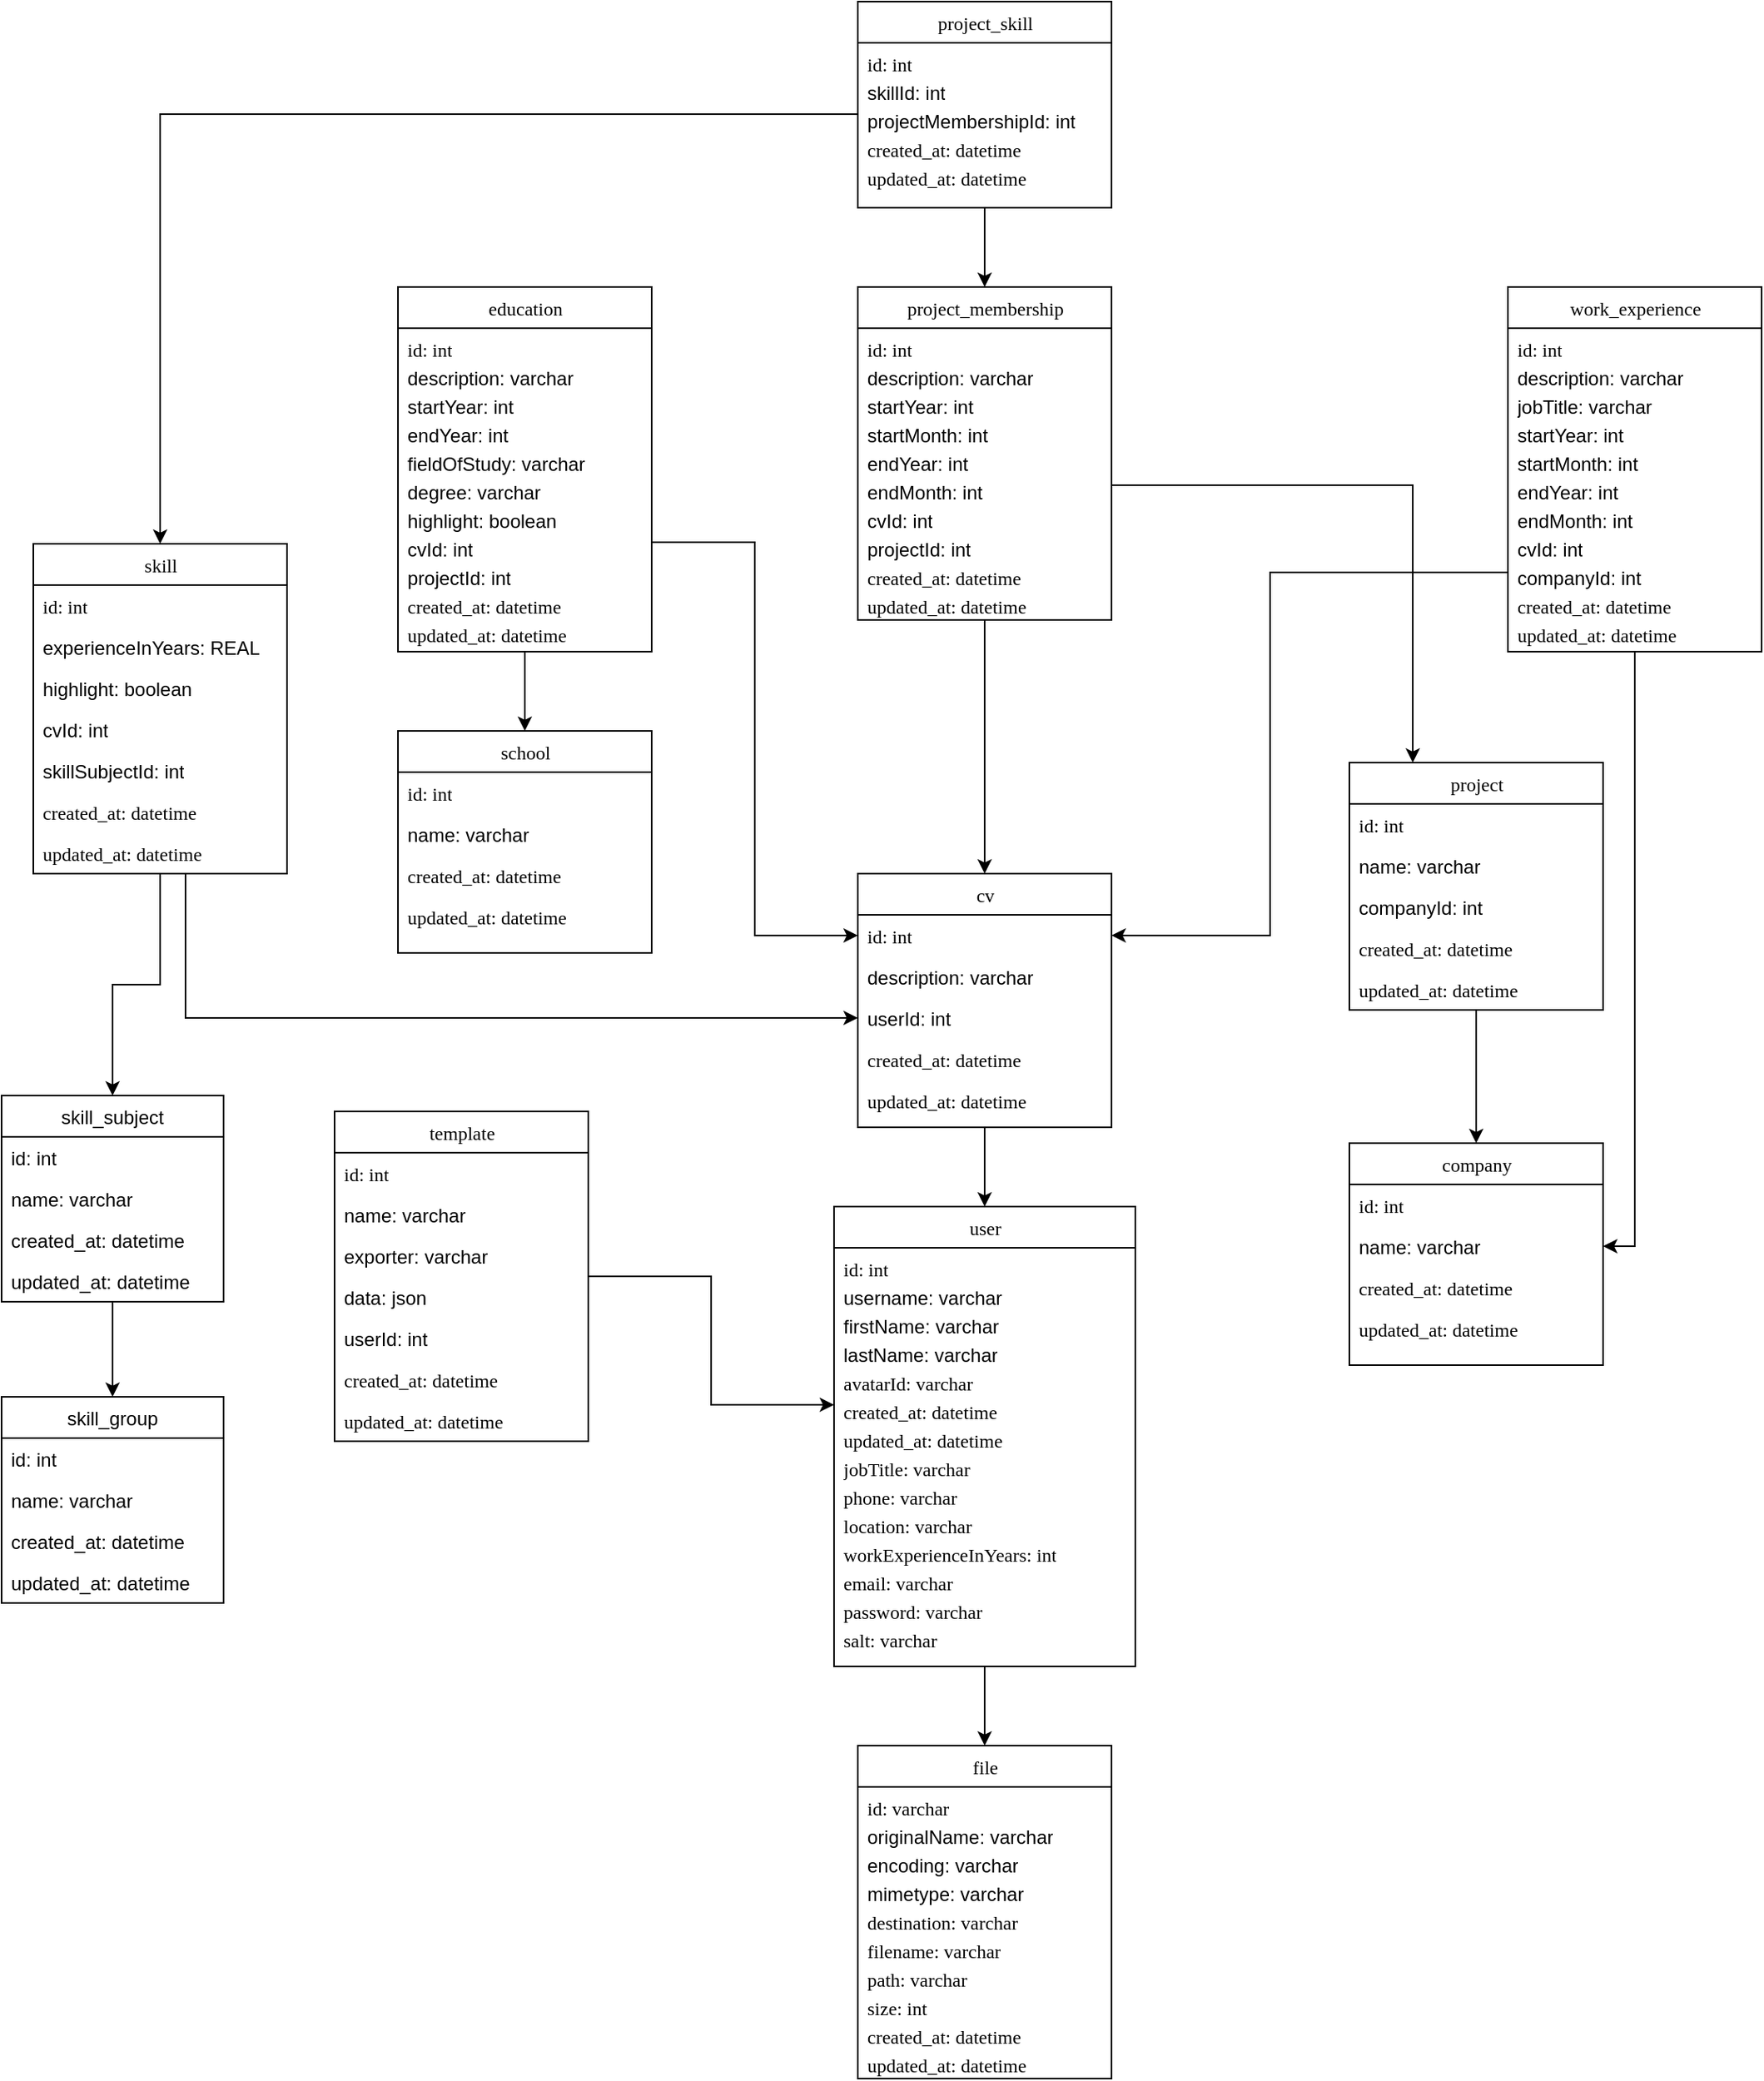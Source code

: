 <mxfile version="13.6.10" type="device"><diagram name="Page-1" id="9f46799a-70d6-7492-0946-bef42562c5a5"><mxGraphModel dx="1422" dy="3277" grid="1" gridSize="10" guides="1" tooltips="1" connect="1" arrows="1" fold="1" page="1" pageScale="1" pageWidth="1100" pageHeight="850" background="#ffffff" math="0" shadow="0"><root><mxCell id="0"/><mxCell id="1" parent="0"/><mxCell id="Butv-kLtd68sGhqbKFDn-67" style="edgeStyle=orthogonalEdgeStyle;rounded=0;orthogonalLoop=1;jettySize=auto;html=1;exitX=1;exitY=0.5;exitDx=0;exitDy=0;startArrow=none;startFill=0;" parent="1" target="Butv-kLtd68sGhqbKFDn-3" edge="1"><mxGeometry relative="1" as="geometry"><mxPoint x="450" y="-19" as="sourcePoint"/></mxGeometry></mxCell><mxCell id="Butv-kLtd68sGhqbKFDn-66" style="edgeStyle=orthogonalEdgeStyle;rounded=0;orthogonalLoop=1;jettySize=auto;html=1;exitX=0.5;exitY=0;exitDx=0;exitDy=0;entryX=0.5;entryY=1.038;entryDx=0;entryDy=0;entryPerimeter=0;startArrow=none;startFill=0;" parent="1" source="Butv-kLtd68sGhqbKFDn-47" edge="1"><mxGeometry relative="1" as="geometry"><mxPoint x="370" y="72.988" as="targetPoint"/></mxGeometry></mxCell><mxCell id="Butv-kLtd68sGhqbKFDn-65" style="edgeStyle=orthogonalEdgeStyle;rounded=0;orthogonalLoop=1;jettySize=auto;html=1;exitX=1;exitY=0.5;exitDx=0;exitDy=0;entryX=0;entryY=0.5;entryDx=0;entryDy=0;startArrow=none;startFill=0;" parent="1" source="Butv-kLtd68sGhqbKFDn-50" edge="1"><mxGeometry relative="1" as="geometry"><mxPoint x="520" y="231" as="targetPoint"/></mxGeometry></mxCell><mxCell id="Butv-kLtd68sGhqbKFDn-75" style="edgeStyle=orthogonalEdgeStyle;rounded=0;orthogonalLoop=1;jettySize=auto;html=1;exitX=0.5;exitY=0;exitDx=0;exitDy=0;entryX=1;entryY=0.5;entryDx=0;entryDy=0;startArrow=none;startFill=0;" parent="1" source="Butv-kLtd68sGhqbKFDn-68" edge="1"><mxGeometry relative="1" as="geometry"><mxPoint x="680" y="231" as="targetPoint"/></mxGeometry></mxCell><mxCell id="Butv-kLtd68sGhqbKFDn-83" style="edgeStyle=orthogonalEdgeStyle;rounded=0;orthogonalLoop=1;jettySize=auto;html=1;exitX=0.5;exitY=0;exitDx=0;exitDy=0;entryX=0.5;entryY=1;entryDx=0;entryDy=0;startArrow=none;startFill=0;" parent="1" source="Butv-kLtd68sGhqbKFDn-77" edge="1"><mxGeometry relative="1" as="geometry"><mxPoint x="370" y="322" as="targetPoint"/></mxGeometry></mxCell><mxCell id="Butv-kLtd68sGhqbKFDn-86" style="edgeStyle=orthogonalEdgeStyle;rounded=0;orthogonalLoop=1;jettySize=auto;html=1;exitX=1;exitY=0.5;exitDx=0;exitDy=0;entryX=0;entryY=0.5;entryDx=0;entryDy=0;startArrow=none;startFill=0;" parent="1" source="Butv-kLtd68sGhqbKFDn-48" edge="1"><mxGeometry relative="1" as="geometry"><mxPoint x="520" y="47" as="targetPoint"/></mxGeometry></mxCell><mxCell id="Qig_urfrdtDm5-dX-V2f-84" style="edgeStyle=orthogonalEdgeStyle;rounded=0;orthogonalLoop=1;jettySize=auto;html=1;exitX=0.6;exitY=1;exitDx=0;exitDy=0;exitPerimeter=0;" edge="1" parent="1" source="Butv-kLtd68sGhqbKFDn-61" target="Qig_urfrdtDm5-dX-V2f-26"><mxGeometry relative="1" as="geometry"><mxPoint x="400" y="-1447" as="sourcePoint"/></mxGeometry></mxCell><mxCell id="Qig_urfrdtDm5-dX-V2f-85" style="edgeStyle=orthogonalEdgeStyle;rounded=0;orthogonalLoop=1;jettySize=auto;html=1;" edge="1" parent="1" source="Butv-kLtd68sGhqbKFDn-56" target="Qig_urfrdtDm5-dX-V2f-2"><mxGeometry relative="1" as="geometry"/></mxCell><mxCell id="Qig_urfrdtDm5-dX-V2f-86" style="edgeStyle=orthogonalEdgeStyle;rounded=0;orthogonalLoop=1;jettySize=auto;html=1;" edge="1" parent="1" source="Qig_urfrdtDm5-dX-V2f-2" target="Qig_urfrdtDm5-dX-V2f-17"><mxGeometry relative="1" as="geometry"/></mxCell><mxCell id="Qig_urfrdtDm5-dX-V2f-2" value="skill_subject" style="swimlane;fontStyle=0;childLayout=stackLayout;horizontal=1;startSize=26;fillColor=none;horizontalStack=0;resizeParent=1;resizeParentMax=0;resizeLast=0;collapsible=1;marginBottom=0;" vertex="1" parent="1"><mxGeometry x="260" y="-1310" width="140" height="130" as="geometry"/></mxCell><mxCell id="Qig_urfrdtDm5-dX-V2f-3" value="id: int" style="text;strokeColor=none;fillColor=none;align=left;verticalAlign=top;spacingLeft=4;spacingRight=4;overflow=hidden;rotatable=0;points=[[0,0.5],[1,0.5]];portConstraint=eastwest;" vertex="1" parent="Qig_urfrdtDm5-dX-V2f-2"><mxGeometry y="26" width="140" height="26" as="geometry"/></mxCell><mxCell id="Qig_urfrdtDm5-dX-V2f-4" value="name: varchar" style="text;strokeColor=none;fillColor=none;align=left;verticalAlign=top;spacingLeft=4;spacingRight=4;overflow=hidden;rotatable=0;points=[[0,0.5],[1,0.5]];portConstraint=eastwest;" vertex="1" parent="Qig_urfrdtDm5-dX-V2f-2"><mxGeometry y="52" width="140" height="26" as="geometry"/></mxCell><mxCell id="Qig_urfrdtDm5-dX-V2f-5" value="created_at: datetime" style="text;strokeColor=none;fillColor=none;align=left;verticalAlign=top;spacingLeft=4;spacingRight=4;overflow=hidden;rotatable=0;points=[[0,0.5],[1,0.5]];portConstraint=eastwest;" vertex="1" parent="Qig_urfrdtDm5-dX-V2f-2"><mxGeometry y="78" width="140" height="26" as="geometry"/></mxCell><mxCell id="Qig_urfrdtDm5-dX-V2f-8" value="updated_at: datetime" style="text;strokeColor=none;fillColor=none;align=left;verticalAlign=top;spacingLeft=4;spacingRight=4;overflow=hidden;rotatable=0;points=[[0,0.5],[1,0.5]];portConstraint=eastwest;" vertex="1" parent="Qig_urfrdtDm5-dX-V2f-2"><mxGeometry y="104" width="140" height="26" as="geometry"/></mxCell><mxCell id="Qig_urfrdtDm5-dX-V2f-17" value="skill_group" style="swimlane;fontStyle=0;childLayout=stackLayout;horizontal=1;startSize=26;fillColor=none;horizontalStack=0;resizeParent=1;resizeParentMax=0;resizeLast=0;collapsible=1;marginBottom=0;" vertex="1" parent="1"><mxGeometry x="260" y="-1120" width="140" height="130" as="geometry"/></mxCell><mxCell id="Qig_urfrdtDm5-dX-V2f-18" value="id: int" style="text;strokeColor=none;fillColor=none;align=left;verticalAlign=top;spacingLeft=4;spacingRight=4;overflow=hidden;rotatable=0;points=[[0,0.5],[1,0.5]];portConstraint=eastwest;" vertex="1" parent="Qig_urfrdtDm5-dX-V2f-17"><mxGeometry y="26" width="140" height="26" as="geometry"/></mxCell><mxCell id="Qig_urfrdtDm5-dX-V2f-19" value="name: varchar" style="text;strokeColor=none;fillColor=none;align=left;verticalAlign=top;spacingLeft=4;spacingRight=4;overflow=hidden;rotatable=0;points=[[0,0.5],[1,0.5]];portConstraint=eastwest;" vertex="1" parent="Qig_urfrdtDm5-dX-V2f-17"><mxGeometry y="52" width="140" height="26" as="geometry"/></mxCell><mxCell id="Qig_urfrdtDm5-dX-V2f-20" value="created_at: datetime" style="text;strokeColor=none;fillColor=none;align=left;verticalAlign=top;spacingLeft=4;spacingRight=4;overflow=hidden;rotatable=0;points=[[0,0.5],[1,0.5]];portConstraint=eastwest;" vertex="1" parent="Qig_urfrdtDm5-dX-V2f-17"><mxGeometry y="78" width="140" height="26" as="geometry"/></mxCell><mxCell id="Qig_urfrdtDm5-dX-V2f-21" value="updated_at: datetime" style="text;strokeColor=none;fillColor=none;align=left;verticalAlign=top;spacingLeft=4;spacingRight=4;overflow=hidden;rotatable=0;points=[[0,0.5],[1,0.5]];portConstraint=eastwest;" vertex="1" parent="Qig_urfrdtDm5-dX-V2f-17"><mxGeometry y="104" width="140" height="26" as="geometry"/></mxCell><mxCell id="Qig_urfrdtDm5-dX-V2f-83" style="edgeStyle=orthogonalEdgeStyle;rounded=0;orthogonalLoop=1;jettySize=auto;html=1;" edge="1" parent="1" source="Qig_urfrdtDm5-dX-V2f-23" target="Qig_urfrdtDm5-dX-V2f-33"><mxGeometry relative="1" as="geometry"/></mxCell><mxCell id="Qig_urfrdtDm5-dX-V2f-23" value="&lt;span style=&quot;font-weight: normal&quot;&gt;cv&lt;/span&gt;" style="swimlane;html=1;fontStyle=1;align=center;verticalAlign=top;childLayout=stackLayout;horizontal=1;startSize=26;horizontalStack=0;resizeParent=1;resizeLast=0;collapsible=1;marginBottom=0;swimlaneFillColor=#ffffff;rounded=0;shadow=0;comic=0;labelBackgroundColor=none;strokeWidth=1;fillColor=none;fontFamily=Verdana;fontSize=12;spacing=2;" vertex="1" parent="1"><mxGeometry x="800" y="-1450" width="160" height="160" as="geometry"/></mxCell><mxCell id="Qig_urfrdtDm5-dX-V2f-24" value="&lt;font face=&quot;Verdana&quot;&gt;id: int&lt;/font&gt;" style="text;html=1;strokeColor=none;fillColor=none;align=left;verticalAlign=top;spacingLeft=4;spacingRight=4;whiteSpace=wrap;overflow=hidden;rotatable=0;points=[[0,0.5],[1,0.5]];portConstraint=eastwest;" vertex="1" parent="Qig_urfrdtDm5-dX-V2f-23"><mxGeometry y="26" width="160" height="26" as="geometry"/></mxCell><mxCell id="Qig_urfrdtDm5-dX-V2f-25" value="description: varchar" style="text;html=1;strokeColor=none;fillColor=none;align=left;verticalAlign=top;spacingLeft=4;spacingRight=4;whiteSpace=wrap;overflow=hidden;rotatable=0;points=[[0,0.5],[1,0.5]];portConstraint=eastwest;" vertex="1" parent="Qig_urfrdtDm5-dX-V2f-23"><mxGeometry y="52" width="160" height="26" as="geometry"/></mxCell><mxCell id="Qig_urfrdtDm5-dX-V2f-26" value="userId: int" style="text;html=1;strokeColor=none;fillColor=none;align=left;verticalAlign=top;spacingLeft=4;spacingRight=4;whiteSpace=wrap;overflow=hidden;rotatable=0;points=[[0,0.5],[1,0.5]];portConstraint=eastwest;" vertex="1" parent="Qig_urfrdtDm5-dX-V2f-23"><mxGeometry y="78" width="160" height="26" as="geometry"/></mxCell><mxCell id="Qig_urfrdtDm5-dX-V2f-29" value="&lt;font face=&quot;Verdana&quot;&gt;created_at: datetime&lt;/font&gt;" style="text;html=1;strokeColor=none;fillColor=none;align=left;verticalAlign=top;spacingLeft=4;spacingRight=4;whiteSpace=wrap;overflow=hidden;rotatable=0;points=[[0,0.5],[1,0.5]];portConstraint=eastwest;" vertex="1" parent="Qig_urfrdtDm5-dX-V2f-23"><mxGeometry y="104" width="160" height="26" as="geometry"/></mxCell><mxCell id="Qig_urfrdtDm5-dX-V2f-30" value="&lt;font face=&quot;Verdana&quot;&gt;updated_at: datetime&lt;/font&gt;" style="text;html=1;strokeColor=none;fillColor=none;align=left;verticalAlign=top;spacingLeft=4;spacingRight=4;whiteSpace=wrap;overflow=hidden;rotatable=0;points=[[0,0.5],[1,0.5]];portConstraint=eastwest;" vertex="1" parent="Qig_urfrdtDm5-dX-V2f-23"><mxGeometry y="130" width="160" height="26" as="geometry"/></mxCell><mxCell id="Qig_urfrdtDm5-dX-V2f-87" style="edgeStyle=orthogonalEdgeStyle;rounded=0;orthogonalLoop=1;jettySize=auto;html=1;entryX=0.5;entryY=0;entryDx=0;entryDy=0;" edge="1" parent="1" source="Qig_urfrdtDm5-dX-V2f-33" target="Qig_urfrdtDm5-dX-V2f-40"><mxGeometry relative="1" as="geometry"/></mxCell><mxCell id="Qig_urfrdtDm5-dX-V2f-82" style="edgeStyle=orthogonalEdgeStyle;rounded=0;orthogonalLoop=1;jettySize=auto;html=1;entryX=0.5;entryY=0;entryDx=0;entryDy=0;" edge="1" parent="1" source="Qig_urfrdtDm5-dX-V2f-76" target="Qig_urfrdtDm5-dX-V2f-70"><mxGeometry relative="1" as="geometry"/></mxCell><mxCell id="Qig_urfrdtDm5-dX-V2f-99" style="edgeStyle=orthogonalEdgeStyle;rounded=0;orthogonalLoop=1;jettySize=auto;html=1;" edge="1" parent="1" source="Qig_urfrdtDm5-dX-V2f-88" target="Qig_urfrdtDm5-dX-V2f-23"><mxGeometry relative="1" as="geometry"/></mxCell><mxCell id="Qig_urfrdtDm5-dX-V2f-100" style="edgeStyle=orthogonalEdgeStyle;rounded=0;orthogonalLoop=1;jettySize=auto;html=1;" edge="1" parent="1" source="Qig_urfrdtDm5-dX-V2f-98" target="Qig_urfrdtDm5-dX-V2f-76"><mxGeometry relative="1" as="geometry"><Array as="points"><mxPoint x="1150" y="-1695"/></Array></mxGeometry></mxCell><mxCell id="Qig_urfrdtDm5-dX-V2f-76" value="&lt;span style=&quot;font-weight: normal&quot;&gt;project&lt;/span&gt;" style="swimlane;html=1;fontStyle=1;align=center;verticalAlign=top;childLayout=stackLayout;horizontal=1;startSize=26;horizontalStack=0;resizeParent=1;resizeLast=0;collapsible=1;marginBottom=0;swimlaneFillColor=#ffffff;rounded=0;shadow=0;comic=0;labelBackgroundColor=none;strokeWidth=1;fillColor=none;fontFamily=Verdana;fontSize=12;spacing=2;" vertex="1" parent="1"><mxGeometry x="1110" y="-1520" width="160" height="156" as="geometry"/></mxCell><mxCell id="Qig_urfrdtDm5-dX-V2f-77" value="&lt;font face=&quot;Verdana&quot;&gt;id: int&lt;/font&gt;" style="text;html=1;strokeColor=none;fillColor=none;align=left;verticalAlign=top;spacingLeft=4;spacingRight=4;whiteSpace=wrap;overflow=hidden;rotatable=0;points=[[0,0.5],[1,0.5]];portConstraint=eastwest;" vertex="1" parent="Qig_urfrdtDm5-dX-V2f-76"><mxGeometry y="26" width="160" height="26" as="geometry"/></mxCell><mxCell id="Qig_urfrdtDm5-dX-V2f-78" value="name: varchar" style="text;html=1;strokeColor=none;fillColor=none;align=left;verticalAlign=top;spacingLeft=4;spacingRight=4;whiteSpace=wrap;overflow=hidden;rotatable=0;points=[[0,0.5],[1,0.5]];portConstraint=eastwest;" vertex="1" parent="Qig_urfrdtDm5-dX-V2f-76"><mxGeometry y="52" width="160" height="26" as="geometry"/></mxCell><mxCell id="Qig_urfrdtDm5-dX-V2f-81" value="companyId: int" style="text;html=1;strokeColor=none;fillColor=none;align=left;verticalAlign=top;spacingLeft=4;spacingRight=4;whiteSpace=wrap;overflow=hidden;rotatable=0;points=[[0,0.5],[1,0.5]];portConstraint=eastwest;" vertex="1" parent="Qig_urfrdtDm5-dX-V2f-76"><mxGeometry y="78" width="160" height="26" as="geometry"/></mxCell><mxCell id="Qig_urfrdtDm5-dX-V2f-79" value="&lt;font face=&quot;Verdana&quot;&gt;created_at: datetime&lt;/font&gt;" style="text;html=1;strokeColor=none;fillColor=none;align=left;verticalAlign=top;spacingLeft=4;spacingRight=4;whiteSpace=wrap;overflow=hidden;rotatable=0;points=[[0,0.5],[1,0.5]];portConstraint=eastwest;" vertex="1" parent="Qig_urfrdtDm5-dX-V2f-76"><mxGeometry y="104" width="160" height="26" as="geometry"/></mxCell><mxCell id="Qig_urfrdtDm5-dX-V2f-80" value="&lt;font face=&quot;Verdana&quot;&gt;updated_at: datetime&lt;/font&gt;" style="text;html=1;strokeColor=none;fillColor=none;align=left;verticalAlign=top;spacingLeft=4;spacingRight=4;whiteSpace=wrap;overflow=hidden;rotatable=0;points=[[0,0.5],[1,0.5]];portConstraint=eastwest;" vertex="1" parent="Qig_urfrdtDm5-dX-V2f-76"><mxGeometry y="130" width="160" height="26" as="geometry"/></mxCell><mxCell id="Qig_urfrdtDm5-dX-V2f-70" value="&lt;span style=&quot;font-weight: normal&quot;&gt;company&lt;/span&gt;" style="swimlane;html=1;fontStyle=1;align=center;verticalAlign=top;childLayout=stackLayout;horizontal=1;startSize=26;horizontalStack=0;resizeParent=1;resizeLast=0;collapsible=1;marginBottom=0;swimlaneFillColor=#ffffff;rounded=0;shadow=0;comic=0;labelBackgroundColor=none;strokeWidth=1;fillColor=none;fontFamily=Verdana;fontSize=12;spacing=2;" vertex="1" parent="1"><mxGeometry x="1110" y="-1280" width="160" height="140" as="geometry"/></mxCell><mxCell id="Qig_urfrdtDm5-dX-V2f-71" value="&lt;font face=&quot;Verdana&quot;&gt;id: int&lt;/font&gt;" style="text;html=1;strokeColor=none;fillColor=none;align=left;verticalAlign=top;spacingLeft=4;spacingRight=4;whiteSpace=wrap;overflow=hidden;rotatable=0;points=[[0,0.5],[1,0.5]];portConstraint=eastwest;" vertex="1" parent="Qig_urfrdtDm5-dX-V2f-70"><mxGeometry y="26" width="160" height="26" as="geometry"/></mxCell><mxCell id="Qig_urfrdtDm5-dX-V2f-72" value="name: varchar" style="text;html=1;strokeColor=none;fillColor=none;align=left;verticalAlign=top;spacingLeft=4;spacingRight=4;whiteSpace=wrap;overflow=hidden;rotatable=0;points=[[0,0.5],[1,0.5]];portConstraint=eastwest;" vertex="1" parent="Qig_urfrdtDm5-dX-V2f-70"><mxGeometry y="52" width="160" height="26" as="geometry"/></mxCell><mxCell id="Qig_urfrdtDm5-dX-V2f-74" value="&lt;font face=&quot;Verdana&quot;&gt;created_at: datetime&lt;/font&gt;" style="text;html=1;strokeColor=none;fillColor=none;align=left;verticalAlign=top;spacingLeft=4;spacingRight=4;whiteSpace=wrap;overflow=hidden;rotatable=0;points=[[0,0.5],[1,0.5]];portConstraint=eastwest;" vertex="1" parent="Qig_urfrdtDm5-dX-V2f-70"><mxGeometry y="78" width="160" height="26" as="geometry"/></mxCell><mxCell id="Qig_urfrdtDm5-dX-V2f-75" value="&lt;font face=&quot;Verdana&quot;&gt;updated_at: datetime&lt;/font&gt;" style="text;html=1;strokeColor=none;fillColor=none;align=left;verticalAlign=top;spacingLeft=4;spacingRight=4;whiteSpace=wrap;overflow=hidden;rotatable=0;points=[[0,0.5],[1,0.5]];portConstraint=eastwest;" vertex="1" parent="Qig_urfrdtDm5-dX-V2f-70"><mxGeometry y="104" width="160" height="26" as="geometry"/></mxCell><mxCell id="Qig_urfrdtDm5-dX-V2f-113" style="edgeStyle=orthogonalEdgeStyle;rounded=0;orthogonalLoop=1;jettySize=auto;html=1;entryX=1;entryY=0.5;entryDx=0;entryDy=0;" edge="1" parent="1" source="Qig_urfrdtDm5-dX-V2f-101" target="Qig_urfrdtDm5-dX-V2f-72"><mxGeometry relative="1" as="geometry"/></mxCell><mxCell id="Qig_urfrdtDm5-dX-V2f-114" style="edgeStyle=orthogonalEdgeStyle;rounded=0;orthogonalLoop=1;jettySize=auto;html=1;entryX=1;entryY=0.5;entryDx=0;entryDy=0;" edge="1" parent="1" source="Qig_urfrdtDm5-dX-V2f-107" target="Qig_urfrdtDm5-dX-V2f-24"><mxGeometry relative="1" as="geometry"><Array as="points"><mxPoint x="1290" y="-1640"/><mxPoint x="1060" y="-1640"/><mxPoint x="1060" y="-1411"/></Array></mxGeometry></mxCell><mxCell id="Butv-kLtd68sGhqbKFDn-56" value="&lt;span style=&quot;font-weight: normal&quot;&gt;skill&lt;/span&gt;" style="swimlane;html=1;fontStyle=1;align=center;verticalAlign=top;childLayout=stackLayout;horizontal=1;startSize=26;horizontalStack=0;resizeParent=1;resizeLast=0;collapsible=1;marginBottom=0;swimlaneFillColor=#ffffff;rounded=0;shadow=0;comic=0;labelBackgroundColor=none;strokeWidth=1;fillColor=none;fontFamily=Verdana;fontSize=12" parent="1" vertex="1"><mxGeometry x="280" y="-1658" width="160" height="208" as="geometry"/></mxCell><mxCell id="Butv-kLtd68sGhqbKFDn-57" value="&lt;font face=&quot;Verdana&quot;&gt;id: int&lt;/font&gt;" style="text;html=1;strokeColor=none;fillColor=none;align=left;verticalAlign=top;spacingLeft=4;spacingRight=4;whiteSpace=wrap;overflow=hidden;rotatable=0;points=[[0,0.5],[1,0.5]];portConstraint=eastwest;" parent="Butv-kLtd68sGhqbKFDn-56" vertex="1"><mxGeometry y="26" width="160" height="26" as="geometry"/></mxCell><mxCell id="Butv-kLtd68sGhqbKFDn-58" value="experienceInYears: REAL" style="text;html=1;strokeColor=none;fillColor=none;align=left;verticalAlign=top;spacingLeft=4;spacingRight=4;whiteSpace=wrap;overflow=hidden;rotatable=0;points=[[0,0.5],[1,0.5]];portConstraint=eastwest;" parent="Butv-kLtd68sGhqbKFDn-56" vertex="1"><mxGeometry y="52" width="160" height="26" as="geometry"/></mxCell><mxCell id="Qig_urfrdtDm5-dX-V2f-9" value="highlight: boolean" style="text;html=1;strokeColor=none;fillColor=none;align=left;verticalAlign=top;spacingLeft=4;spacingRight=4;whiteSpace=wrap;overflow=hidden;rotatable=0;points=[[0,0.5],[1,0.5]];portConstraint=eastwest;" vertex="1" parent="Butv-kLtd68sGhqbKFDn-56"><mxGeometry y="78" width="160" height="26" as="geometry"/></mxCell><mxCell id="Qig_urfrdtDm5-dX-V2f-10" value="cvId: int" style="text;html=1;strokeColor=none;fillColor=none;align=left;verticalAlign=top;spacingLeft=4;spacingRight=4;whiteSpace=wrap;overflow=hidden;rotatable=0;points=[[0,0.5],[1,0.5]];portConstraint=eastwest;" vertex="1" parent="Butv-kLtd68sGhqbKFDn-56"><mxGeometry y="104" width="160" height="26" as="geometry"/></mxCell><mxCell id="Qig_urfrdtDm5-dX-V2f-11" value="skillSubjectId: int" style="text;html=1;strokeColor=none;fillColor=none;align=left;verticalAlign=top;spacingLeft=4;spacingRight=4;whiteSpace=wrap;overflow=hidden;rotatable=0;points=[[0,0.5],[1,0.5]];portConstraint=eastwest;" vertex="1" parent="Butv-kLtd68sGhqbKFDn-56"><mxGeometry y="130" width="160" height="26" as="geometry"/></mxCell><mxCell id="Butv-kLtd68sGhqbKFDn-60" value="&lt;font face=&quot;Verdana&quot;&gt;created_at: datetime&lt;/font&gt;" style="text;html=1;strokeColor=none;fillColor=none;align=left;verticalAlign=top;spacingLeft=4;spacingRight=4;whiteSpace=wrap;overflow=hidden;rotatable=0;points=[[0,0.5],[1,0.5]];portConstraint=eastwest;" parent="Butv-kLtd68sGhqbKFDn-56" vertex="1"><mxGeometry y="156" width="160" height="26" as="geometry"/></mxCell><mxCell id="Butv-kLtd68sGhqbKFDn-61" value="&lt;font face=&quot;Verdana&quot;&gt;updated_at: datetime&lt;/font&gt;" style="text;html=1;strokeColor=none;fillColor=none;align=left;verticalAlign=top;spacingLeft=4;spacingRight=4;whiteSpace=wrap;overflow=hidden;rotatable=0;points=[[0,0.5],[1,0.5]];portConstraint=eastwest;" parent="Butv-kLtd68sGhqbKFDn-56" vertex="1"><mxGeometry y="182" width="160" height="26" as="geometry"/></mxCell><mxCell id="Qig_urfrdtDm5-dX-V2f-115" value="&lt;span style=&quot;font-weight: normal&quot;&gt;school&lt;/span&gt;" style="swimlane;html=1;fontStyle=1;align=center;verticalAlign=top;childLayout=stackLayout;horizontal=1;startSize=26;horizontalStack=0;resizeParent=1;resizeLast=0;collapsible=1;marginBottom=0;swimlaneFillColor=#ffffff;rounded=0;shadow=0;comic=0;labelBackgroundColor=none;strokeWidth=1;fillColor=none;fontFamily=Verdana;fontSize=12;spacing=2;" vertex="1" parent="1"><mxGeometry x="510" y="-1540" width="160" height="140" as="geometry"/></mxCell><mxCell id="Qig_urfrdtDm5-dX-V2f-116" value="&lt;font face=&quot;Verdana&quot;&gt;id: int&lt;/font&gt;" style="text;html=1;strokeColor=none;fillColor=none;align=left;verticalAlign=top;spacingLeft=4;spacingRight=4;whiteSpace=wrap;overflow=hidden;rotatable=0;points=[[0,0.5],[1,0.5]];portConstraint=eastwest;" vertex="1" parent="Qig_urfrdtDm5-dX-V2f-115"><mxGeometry y="26" width="160" height="26" as="geometry"/></mxCell><mxCell id="Qig_urfrdtDm5-dX-V2f-117" value="name: varchar" style="text;html=1;strokeColor=none;fillColor=none;align=left;verticalAlign=top;spacingLeft=4;spacingRight=4;whiteSpace=wrap;overflow=hidden;rotatable=0;points=[[0,0.5],[1,0.5]];portConstraint=eastwest;" vertex="1" parent="Qig_urfrdtDm5-dX-V2f-115"><mxGeometry y="52" width="160" height="26" as="geometry"/></mxCell><mxCell id="Qig_urfrdtDm5-dX-V2f-118" value="&lt;font face=&quot;Verdana&quot;&gt;created_at: datetime&lt;/font&gt;" style="text;html=1;strokeColor=none;fillColor=none;align=left;verticalAlign=top;spacingLeft=4;spacingRight=4;whiteSpace=wrap;overflow=hidden;rotatable=0;points=[[0,0.5],[1,0.5]];portConstraint=eastwest;" vertex="1" parent="Qig_urfrdtDm5-dX-V2f-115"><mxGeometry y="78" width="160" height="26" as="geometry"/></mxCell><mxCell id="Qig_urfrdtDm5-dX-V2f-119" value="&lt;font face=&quot;Verdana&quot;&gt;updated_at: datetime&lt;/font&gt;" style="text;html=1;strokeColor=none;fillColor=none;align=left;verticalAlign=top;spacingLeft=4;spacingRight=4;whiteSpace=wrap;overflow=hidden;rotatable=0;points=[[0,0.5],[1,0.5]];portConstraint=eastwest;" vertex="1" parent="Qig_urfrdtDm5-dX-V2f-115"><mxGeometry y="104" width="160" height="26" as="geometry"/></mxCell><mxCell id="Qig_urfrdtDm5-dX-V2f-134" style="edgeStyle=orthogonalEdgeStyle;rounded=0;orthogonalLoop=1;jettySize=auto;html=1;entryX=0;entryY=0.5;entryDx=0;entryDy=0;" edge="1" parent="1" source="Qig_urfrdtDm5-dX-V2f-127" target="Qig_urfrdtDm5-dX-V2f-24"><mxGeometry relative="1" as="geometry"/></mxCell><mxCell id="Qig_urfrdtDm5-dX-V2f-135" style="edgeStyle=orthogonalEdgeStyle;rounded=0;orthogonalLoop=1;jettySize=auto;html=1;entryX=0.5;entryY=0;entryDx=0;entryDy=0;" edge="1" parent="1" source="Qig_urfrdtDm5-dX-V2f-120" target="Qig_urfrdtDm5-dX-V2f-115"><mxGeometry relative="1" as="geometry"/></mxCell><mxCell id="Qig_urfrdtDm5-dX-V2f-120" value="&lt;span style=&quot;font-weight: normal&quot;&gt;education&lt;/span&gt;" style="swimlane;html=1;fontStyle=1;align=center;verticalAlign=top;childLayout=stackLayout;horizontal=1;startSize=26;horizontalStack=0;resizeParent=1;resizeLast=0;collapsible=1;marginBottom=0;swimlaneFillColor=#ffffff;rounded=0;shadow=0;comic=0;labelBackgroundColor=none;strokeWidth=1;fillColor=none;fontFamily=Verdana;fontSize=12;spacing=2;" vertex="1" parent="1"><mxGeometry x="510" y="-1820" width="160" height="230" as="geometry"/></mxCell><mxCell id="Qig_urfrdtDm5-dX-V2f-121" value="&lt;font face=&quot;Verdana&quot;&gt;id: int&lt;/font&gt;" style="text;html=1;strokeColor=none;fillColor=none;align=left;verticalAlign=top;spacingLeft=4;spacingRight=4;whiteSpace=wrap;overflow=hidden;rotatable=0;points=[[0,0.5],[1,0.5]];portConstraint=eastwest;" vertex="1" parent="Qig_urfrdtDm5-dX-V2f-120"><mxGeometry y="26" width="160" height="18" as="geometry"/></mxCell><mxCell id="Qig_urfrdtDm5-dX-V2f-122" value="description: varchar" style="text;html=1;strokeColor=none;fillColor=none;align=left;verticalAlign=top;spacingLeft=4;spacingRight=4;whiteSpace=wrap;overflow=hidden;rotatable=0;points=[[0,0.5],[1,0.5]];portConstraint=eastwest;" vertex="1" parent="Qig_urfrdtDm5-dX-V2f-120"><mxGeometry y="44" width="160" height="18" as="geometry"/></mxCell><mxCell id="Qig_urfrdtDm5-dX-V2f-123" value="startYear: int" style="text;html=1;strokeColor=none;fillColor=none;align=left;verticalAlign=top;spacingLeft=4;spacingRight=4;whiteSpace=wrap;overflow=hidden;rotatable=0;points=[[0,0.5],[1,0.5]];portConstraint=eastwest;" vertex="1" parent="Qig_urfrdtDm5-dX-V2f-120"><mxGeometry y="62" width="160" height="18" as="geometry"/></mxCell><mxCell id="Qig_urfrdtDm5-dX-V2f-125" value="endYear: int" style="text;html=1;strokeColor=none;fillColor=none;align=left;verticalAlign=top;spacingLeft=4;spacingRight=4;whiteSpace=wrap;overflow=hidden;rotatable=0;points=[[0,0.5],[1,0.5]];portConstraint=eastwest;" vertex="1" parent="Qig_urfrdtDm5-dX-V2f-120"><mxGeometry y="80" width="160" height="18" as="geometry"/></mxCell><mxCell id="Qig_urfrdtDm5-dX-V2f-132" value="fieldOfStudy: varchar" style="text;html=1;strokeColor=none;fillColor=none;align=left;verticalAlign=top;spacingLeft=4;spacingRight=4;whiteSpace=wrap;overflow=hidden;rotatable=0;points=[[0,0.5],[1,0.5]];portConstraint=eastwest;" vertex="1" parent="Qig_urfrdtDm5-dX-V2f-120"><mxGeometry y="98" width="160" height="18" as="geometry"/></mxCell><mxCell id="Qig_urfrdtDm5-dX-V2f-133" value="degree: varchar" style="text;html=1;strokeColor=none;fillColor=none;align=left;verticalAlign=top;spacingLeft=4;spacingRight=4;whiteSpace=wrap;overflow=hidden;rotatable=0;points=[[0,0.5],[1,0.5]];portConstraint=eastwest;" vertex="1" parent="Qig_urfrdtDm5-dX-V2f-120"><mxGeometry y="116" width="160" height="18" as="geometry"/></mxCell><mxCell id="Qig_urfrdtDm5-dX-V2f-131" value="highlight: boolean" style="text;html=1;strokeColor=none;fillColor=none;align=left;verticalAlign=top;spacingLeft=4;spacingRight=4;whiteSpace=wrap;overflow=hidden;rotatable=0;points=[[0,0.5],[1,0.5]];portConstraint=eastwest;" vertex="1" parent="Qig_urfrdtDm5-dX-V2f-120"><mxGeometry y="134" width="160" height="18" as="geometry"/></mxCell><mxCell id="Qig_urfrdtDm5-dX-V2f-127" value="cvId: int" style="text;html=1;strokeColor=none;fillColor=none;align=left;verticalAlign=top;spacingLeft=4;spacingRight=4;whiteSpace=wrap;overflow=hidden;rotatable=0;points=[[0,0.5],[1,0.5]];portConstraint=eastwest;" vertex="1" parent="Qig_urfrdtDm5-dX-V2f-120"><mxGeometry y="152" width="160" height="18" as="geometry"/></mxCell><mxCell id="Qig_urfrdtDm5-dX-V2f-128" value="projectId: int" style="text;html=1;strokeColor=none;fillColor=none;align=left;verticalAlign=top;spacingLeft=4;spacingRight=4;whiteSpace=wrap;overflow=hidden;rotatable=0;points=[[0,0.5],[1,0.5]];portConstraint=eastwest;" vertex="1" parent="Qig_urfrdtDm5-dX-V2f-120"><mxGeometry y="170" width="160" height="18" as="geometry"/></mxCell><mxCell id="Qig_urfrdtDm5-dX-V2f-129" value="&lt;font face=&quot;Verdana&quot;&gt;created_at: datetime&lt;/font&gt;" style="text;html=1;strokeColor=none;fillColor=none;align=left;verticalAlign=top;spacingLeft=4;spacingRight=4;whiteSpace=wrap;overflow=hidden;rotatable=0;points=[[0,0.5],[1,0.5]];portConstraint=eastwest;" vertex="1" parent="Qig_urfrdtDm5-dX-V2f-120"><mxGeometry y="188" width="160" height="18" as="geometry"/></mxCell><mxCell id="Qig_urfrdtDm5-dX-V2f-130" value="&lt;font face=&quot;Verdana&quot;&gt;updated_at: datetime&lt;/font&gt;" style="text;html=1;strokeColor=none;fillColor=none;align=left;verticalAlign=top;spacingLeft=4;spacingRight=4;whiteSpace=wrap;overflow=hidden;rotatable=0;points=[[0,0.5],[1,0.5]];portConstraint=eastwest;" vertex="1" parent="Qig_urfrdtDm5-dX-V2f-120"><mxGeometry y="206" width="160" height="18" as="geometry"/></mxCell><mxCell id="Qig_urfrdtDm5-dX-V2f-88" value="&lt;span style=&quot;font-weight: normal&quot;&gt;project_membership&lt;/span&gt;" style="swimlane;html=1;fontStyle=1;align=center;verticalAlign=top;childLayout=stackLayout;horizontal=1;startSize=26;horizontalStack=0;resizeParent=1;resizeLast=0;collapsible=1;marginBottom=0;swimlaneFillColor=#ffffff;rounded=0;shadow=0;comic=0;labelBackgroundColor=none;strokeWidth=1;fillColor=none;fontFamily=Verdana;fontSize=12;spacing=2;" vertex="1" parent="1"><mxGeometry x="800" y="-1820" width="160" height="210" as="geometry"/></mxCell><mxCell id="Qig_urfrdtDm5-dX-V2f-89" value="&lt;font face=&quot;Verdana&quot;&gt;id: int&lt;/font&gt;" style="text;html=1;strokeColor=none;fillColor=none;align=left;verticalAlign=top;spacingLeft=4;spacingRight=4;whiteSpace=wrap;overflow=hidden;rotatable=0;points=[[0,0.5],[1,0.5]];portConstraint=eastwest;" vertex="1" parent="Qig_urfrdtDm5-dX-V2f-88"><mxGeometry y="26" width="160" height="18" as="geometry"/></mxCell><mxCell id="Qig_urfrdtDm5-dX-V2f-90" value="description: varchar" style="text;html=1;strokeColor=none;fillColor=none;align=left;verticalAlign=top;spacingLeft=4;spacingRight=4;whiteSpace=wrap;overflow=hidden;rotatable=0;points=[[0,0.5],[1,0.5]];portConstraint=eastwest;" vertex="1" parent="Qig_urfrdtDm5-dX-V2f-88"><mxGeometry y="44" width="160" height="18" as="geometry"/></mxCell><mxCell id="Qig_urfrdtDm5-dX-V2f-95" value="startYear: int" style="text;html=1;strokeColor=none;fillColor=none;align=left;verticalAlign=top;spacingLeft=4;spacingRight=4;whiteSpace=wrap;overflow=hidden;rotatable=0;points=[[0,0.5],[1,0.5]];portConstraint=eastwest;" vertex="1" parent="Qig_urfrdtDm5-dX-V2f-88"><mxGeometry y="62" width="160" height="18" as="geometry"/></mxCell><mxCell id="Qig_urfrdtDm5-dX-V2f-97" value="startMonth: int" style="text;html=1;strokeColor=none;fillColor=none;align=left;verticalAlign=top;spacingLeft=4;spacingRight=4;whiteSpace=wrap;overflow=hidden;rotatable=0;points=[[0,0.5],[1,0.5]];portConstraint=eastwest;" vertex="1" parent="Qig_urfrdtDm5-dX-V2f-88"><mxGeometry y="80" width="160" height="18" as="geometry"/></mxCell><mxCell id="Qig_urfrdtDm5-dX-V2f-96" value="endYear: int" style="text;html=1;strokeColor=none;fillColor=none;align=left;verticalAlign=top;spacingLeft=4;spacingRight=4;whiteSpace=wrap;overflow=hidden;rotatable=0;points=[[0,0.5],[1,0.5]];portConstraint=eastwest;" vertex="1" parent="Qig_urfrdtDm5-dX-V2f-88"><mxGeometry y="98" width="160" height="18" as="geometry"/></mxCell><mxCell id="Qig_urfrdtDm5-dX-V2f-98" value="endMonth: int" style="text;html=1;strokeColor=none;fillColor=none;align=left;verticalAlign=top;spacingLeft=4;spacingRight=4;whiteSpace=wrap;overflow=hidden;rotatable=0;points=[[0,0.5],[1,0.5]];portConstraint=eastwest;" vertex="1" parent="Qig_urfrdtDm5-dX-V2f-88"><mxGeometry y="116" width="160" height="18" as="geometry"/></mxCell><mxCell id="Qig_urfrdtDm5-dX-V2f-91" value="cvId: int" style="text;html=1;strokeColor=none;fillColor=none;align=left;verticalAlign=top;spacingLeft=4;spacingRight=4;whiteSpace=wrap;overflow=hidden;rotatable=0;points=[[0,0.5],[1,0.5]];portConstraint=eastwest;" vertex="1" parent="Qig_urfrdtDm5-dX-V2f-88"><mxGeometry y="134" width="160" height="18" as="geometry"/></mxCell><mxCell id="Qig_urfrdtDm5-dX-V2f-94" value="projectId: int" style="text;html=1;strokeColor=none;fillColor=none;align=left;verticalAlign=top;spacingLeft=4;spacingRight=4;whiteSpace=wrap;overflow=hidden;rotatable=0;points=[[0,0.5],[1,0.5]];portConstraint=eastwest;" vertex="1" parent="Qig_urfrdtDm5-dX-V2f-88"><mxGeometry y="152" width="160" height="18" as="geometry"/></mxCell><mxCell id="Qig_urfrdtDm5-dX-V2f-92" value="&lt;font face=&quot;Verdana&quot;&gt;created_at: datetime&lt;/font&gt;" style="text;html=1;strokeColor=none;fillColor=none;align=left;verticalAlign=top;spacingLeft=4;spacingRight=4;whiteSpace=wrap;overflow=hidden;rotatable=0;points=[[0,0.5],[1,0.5]];portConstraint=eastwest;" vertex="1" parent="Qig_urfrdtDm5-dX-V2f-88"><mxGeometry y="170" width="160" height="18" as="geometry"/></mxCell><mxCell id="Qig_urfrdtDm5-dX-V2f-93" value="&lt;font face=&quot;Verdana&quot;&gt;updated_at: datetime&lt;/font&gt;" style="text;html=1;strokeColor=none;fillColor=none;align=left;verticalAlign=top;spacingLeft=4;spacingRight=4;whiteSpace=wrap;overflow=hidden;rotatable=0;points=[[0,0.5],[1,0.5]];portConstraint=eastwest;" vertex="1" parent="Qig_urfrdtDm5-dX-V2f-88"><mxGeometry y="188" width="160" height="18" as="geometry"/></mxCell><mxCell id="Qig_urfrdtDm5-dX-V2f-101" value="&lt;span style=&quot;font-weight: normal&quot;&gt;work_experience&lt;/span&gt;" style="swimlane;html=1;fontStyle=1;align=center;verticalAlign=top;childLayout=stackLayout;horizontal=1;startSize=26;horizontalStack=0;resizeParent=1;resizeLast=0;collapsible=1;marginBottom=0;swimlaneFillColor=#ffffff;rounded=0;shadow=0;comic=0;labelBackgroundColor=none;strokeWidth=1;fillColor=none;fontFamily=Verdana;fontSize=12;spacing=2;" vertex="1" parent="1"><mxGeometry x="1210" y="-1820" width="160" height="230" as="geometry"/></mxCell><mxCell id="Qig_urfrdtDm5-dX-V2f-102" value="&lt;font face=&quot;Verdana&quot;&gt;id: int&lt;/font&gt;" style="text;html=1;strokeColor=none;fillColor=none;align=left;verticalAlign=top;spacingLeft=4;spacingRight=4;whiteSpace=wrap;overflow=hidden;rotatable=0;points=[[0,0.5],[1,0.5]];portConstraint=eastwest;" vertex="1" parent="Qig_urfrdtDm5-dX-V2f-101"><mxGeometry y="26" width="160" height="18" as="geometry"/></mxCell><mxCell id="Qig_urfrdtDm5-dX-V2f-103" value="description: varchar" style="text;html=1;strokeColor=none;fillColor=none;align=left;verticalAlign=top;spacingLeft=4;spacingRight=4;whiteSpace=wrap;overflow=hidden;rotatable=0;points=[[0,0.5],[1,0.5]];portConstraint=eastwest;" vertex="1" parent="Qig_urfrdtDm5-dX-V2f-101"><mxGeometry y="44" width="160" height="18" as="geometry"/></mxCell><mxCell id="Qig_urfrdtDm5-dX-V2f-112" value="jobTitle: varchar" style="text;html=1;strokeColor=none;fillColor=none;align=left;verticalAlign=top;spacingLeft=4;spacingRight=4;whiteSpace=wrap;overflow=hidden;rotatable=0;points=[[0,0.5],[1,0.5]];portConstraint=eastwest;" vertex="1" parent="Qig_urfrdtDm5-dX-V2f-101"><mxGeometry y="62" width="160" height="18" as="geometry"/></mxCell><mxCell id="Qig_urfrdtDm5-dX-V2f-104" value="startYear: int" style="text;html=1;strokeColor=none;fillColor=none;align=left;verticalAlign=top;spacingLeft=4;spacingRight=4;whiteSpace=wrap;overflow=hidden;rotatable=0;points=[[0,0.5],[1,0.5]];portConstraint=eastwest;" vertex="1" parent="Qig_urfrdtDm5-dX-V2f-101"><mxGeometry y="80" width="160" height="18" as="geometry"/></mxCell><mxCell id="Qig_urfrdtDm5-dX-V2f-105" value="startMonth: int" style="text;html=1;strokeColor=none;fillColor=none;align=left;verticalAlign=top;spacingLeft=4;spacingRight=4;whiteSpace=wrap;overflow=hidden;rotatable=0;points=[[0,0.5],[1,0.5]];portConstraint=eastwest;" vertex="1" parent="Qig_urfrdtDm5-dX-V2f-101"><mxGeometry y="98" width="160" height="18" as="geometry"/></mxCell><mxCell id="Qig_urfrdtDm5-dX-V2f-106" value="endYear: int" style="text;html=1;strokeColor=none;fillColor=none;align=left;verticalAlign=top;spacingLeft=4;spacingRight=4;whiteSpace=wrap;overflow=hidden;rotatable=0;points=[[0,0.5],[1,0.5]];portConstraint=eastwest;" vertex="1" parent="Qig_urfrdtDm5-dX-V2f-101"><mxGeometry y="116" width="160" height="18" as="geometry"/></mxCell><mxCell id="Qig_urfrdtDm5-dX-V2f-107" value="endMonth: int" style="text;html=1;strokeColor=none;fillColor=none;align=left;verticalAlign=top;spacingLeft=4;spacingRight=4;whiteSpace=wrap;overflow=hidden;rotatable=0;points=[[0,0.5],[1,0.5]];portConstraint=eastwest;" vertex="1" parent="Qig_urfrdtDm5-dX-V2f-101"><mxGeometry y="134" width="160" height="18" as="geometry"/></mxCell><mxCell id="Qig_urfrdtDm5-dX-V2f-108" value="cvId: int" style="text;html=1;strokeColor=none;fillColor=none;align=left;verticalAlign=top;spacingLeft=4;spacingRight=4;whiteSpace=wrap;overflow=hidden;rotatable=0;points=[[0,0.5],[1,0.5]];portConstraint=eastwest;" vertex="1" parent="Qig_urfrdtDm5-dX-V2f-101"><mxGeometry y="152" width="160" height="18" as="geometry"/></mxCell><mxCell id="Qig_urfrdtDm5-dX-V2f-109" value="companyId: int" style="text;html=1;strokeColor=none;fillColor=none;align=left;verticalAlign=top;spacingLeft=4;spacingRight=4;whiteSpace=wrap;overflow=hidden;rotatable=0;points=[[0,0.5],[1,0.5]];portConstraint=eastwest;" vertex="1" parent="Qig_urfrdtDm5-dX-V2f-101"><mxGeometry y="170" width="160" height="18" as="geometry"/></mxCell><mxCell id="Qig_urfrdtDm5-dX-V2f-110" value="&lt;font face=&quot;Verdana&quot;&gt;created_at: datetime&lt;/font&gt;" style="text;html=1;strokeColor=none;fillColor=none;align=left;verticalAlign=top;spacingLeft=4;spacingRight=4;whiteSpace=wrap;overflow=hidden;rotatable=0;points=[[0,0.5],[1,0.5]];portConstraint=eastwest;" vertex="1" parent="Qig_urfrdtDm5-dX-V2f-101"><mxGeometry y="188" width="160" height="18" as="geometry"/></mxCell><mxCell id="Qig_urfrdtDm5-dX-V2f-111" value="&lt;font face=&quot;Verdana&quot;&gt;updated_at: datetime&lt;/font&gt;" style="text;html=1;strokeColor=none;fillColor=none;align=left;verticalAlign=top;spacingLeft=4;spacingRight=4;whiteSpace=wrap;overflow=hidden;rotatable=0;points=[[0,0.5],[1,0.5]];portConstraint=eastwest;" vertex="1" parent="Qig_urfrdtDm5-dX-V2f-101"><mxGeometry y="206" width="160" height="18" as="geometry"/></mxCell><mxCell id="Qig_urfrdtDm5-dX-V2f-40" value="&lt;span style=&quot;font-weight: normal&quot;&gt;file&lt;/span&gt;" style="swimlane;html=1;fontStyle=1;align=center;verticalAlign=top;childLayout=stackLayout;horizontal=1;startSize=26;horizontalStack=0;resizeParent=1;resizeLast=0;collapsible=1;marginBottom=0;swimlaneFillColor=#ffffff;rounded=0;shadow=0;comic=0;labelBackgroundColor=none;strokeWidth=1;fillColor=none;fontFamily=Verdana;fontSize=12;spacing=2;" vertex="1" parent="1"><mxGeometry x="800" y="-900" width="160" height="210" as="geometry"/></mxCell><mxCell id="Qig_urfrdtDm5-dX-V2f-41" value="&lt;font face=&quot;Verdana&quot;&gt;id: varchar&lt;br&gt;&lt;br&gt;&lt;/font&gt;" style="text;html=1;strokeColor=none;fillColor=none;align=left;verticalAlign=top;spacingLeft=4;spacingRight=4;whiteSpace=wrap;overflow=hidden;rotatable=0;points=[[0,0.5],[1,0.5]];portConstraint=eastwest;spacing=2;" vertex="1" parent="Qig_urfrdtDm5-dX-V2f-40"><mxGeometry y="26" width="160" height="18" as="geometry"/></mxCell><mxCell id="Qig_urfrdtDm5-dX-V2f-42" value="originalName: varchar" style="text;html=1;strokeColor=none;fillColor=none;align=left;verticalAlign=top;spacingLeft=4;spacingRight=4;whiteSpace=wrap;overflow=hidden;rotatable=0;points=[[0,0.5],[1,0.5]];portConstraint=eastwest;spacing=2;" vertex="1" parent="Qig_urfrdtDm5-dX-V2f-40"><mxGeometry y="44" width="160" height="18" as="geometry"/></mxCell><mxCell id="Qig_urfrdtDm5-dX-V2f-43" value="encoding: varchar" style="text;html=1;strokeColor=none;fillColor=none;align=left;verticalAlign=top;spacingLeft=4;spacingRight=4;whiteSpace=wrap;overflow=hidden;rotatable=0;points=[[0,0.5],[1,0.5]];portConstraint=eastwest;spacing=2;" vertex="1" parent="Qig_urfrdtDm5-dX-V2f-40"><mxGeometry y="62" width="160" height="18" as="geometry"/></mxCell><mxCell id="Qig_urfrdtDm5-dX-V2f-44" value="mimetype: varchar" style="text;html=1;strokeColor=none;fillColor=none;align=left;verticalAlign=top;spacingLeft=4;spacingRight=4;whiteSpace=wrap;overflow=hidden;rotatable=0;points=[[0,0.5],[1,0.5]];portConstraint=eastwest;spacing=2;" vertex="1" parent="Qig_urfrdtDm5-dX-V2f-40"><mxGeometry y="80" width="160" height="18" as="geometry"/></mxCell><mxCell id="Qig_urfrdtDm5-dX-V2f-48" value="&lt;font face=&quot;Verdana&quot;&gt;destination: varchar&lt;/font&gt;" style="text;html=1;strokeColor=none;fillColor=none;align=left;verticalAlign=top;spacingLeft=4;spacingRight=4;whiteSpace=wrap;overflow=hidden;rotatable=0;points=[[0,0.5],[1,0.5]];portConstraint=eastwest;spacing=2;" vertex="1" parent="Qig_urfrdtDm5-dX-V2f-40"><mxGeometry y="98" width="160" height="18" as="geometry"/></mxCell><mxCell id="Qig_urfrdtDm5-dX-V2f-49" value="&lt;font face=&quot;Verdana&quot;&gt;filename: varchar&lt;/font&gt;" style="text;html=1;strokeColor=none;fillColor=none;align=left;verticalAlign=top;spacingLeft=4;spacingRight=4;whiteSpace=wrap;overflow=hidden;rotatable=0;points=[[0,0.5],[1,0.5]];portConstraint=eastwest;spacing=2;" vertex="1" parent="Qig_urfrdtDm5-dX-V2f-40"><mxGeometry y="116" width="160" height="18" as="geometry"/></mxCell><mxCell id="Qig_urfrdtDm5-dX-V2f-50" value="&lt;font face=&quot;Verdana&quot;&gt;path: varchar&lt;/font&gt;" style="text;html=1;strokeColor=none;fillColor=none;align=left;verticalAlign=top;spacingLeft=4;spacingRight=4;whiteSpace=wrap;overflow=hidden;rotatable=0;points=[[0,0.5],[1,0.5]];portConstraint=eastwest;spacing=2;" vertex="1" parent="Qig_urfrdtDm5-dX-V2f-40"><mxGeometry y="134" width="160" height="18" as="geometry"/></mxCell><mxCell id="Qig_urfrdtDm5-dX-V2f-51" value="&lt;font face=&quot;Verdana&quot;&gt;size: int&lt;/font&gt;" style="text;html=1;strokeColor=none;fillColor=none;align=left;verticalAlign=top;spacingLeft=4;spacingRight=4;whiteSpace=wrap;overflow=hidden;rotatable=0;points=[[0,0.5],[1,0.5]];portConstraint=eastwest;spacing=2;" vertex="1" parent="Qig_urfrdtDm5-dX-V2f-40"><mxGeometry y="152" width="160" height="18" as="geometry"/></mxCell><mxCell id="Qig_urfrdtDm5-dX-V2f-45" value="&lt;font face=&quot;Verdana&quot;&gt;created_at: datetime&lt;/font&gt;" style="text;html=1;strokeColor=none;fillColor=none;align=left;verticalAlign=top;spacingLeft=4;spacingRight=4;whiteSpace=wrap;overflow=hidden;rotatable=0;points=[[0,0.5],[1,0.5]];portConstraint=eastwest;spacing=2;" vertex="1" parent="Qig_urfrdtDm5-dX-V2f-40"><mxGeometry y="170" width="160" height="18" as="geometry"/></mxCell><mxCell id="Qig_urfrdtDm5-dX-V2f-46" value="&lt;font face=&quot;Verdana&quot;&gt;updated_at: datetime&lt;/font&gt;" style="text;html=1;strokeColor=none;fillColor=none;align=left;verticalAlign=top;spacingLeft=4;spacingRight=4;whiteSpace=wrap;overflow=hidden;rotatable=0;points=[[0,0.5],[1,0.5]];portConstraint=eastwest;spacing=2;" vertex="1" parent="Qig_urfrdtDm5-dX-V2f-40"><mxGeometry y="188" width="160" height="18" as="geometry"/></mxCell><mxCell id="Qig_urfrdtDm5-dX-V2f-33" value="&lt;span style=&quot;font-weight: normal&quot;&gt;user&lt;/span&gt;" style="swimlane;html=1;fontStyle=1;align=center;verticalAlign=top;childLayout=stackLayout;horizontal=1;startSize=26;horizontalStack=0;resizeParent=1;resizeLast=0;collapsible=1;marginBottom=0;swimlaneFillColor=#ffffff;rounded=0;shadow=0;comic=0;labelBackgroundColor=none;strokeWidth=1;fillColor=none;fontFamily=Verdana;fontSize=12;spacing=2;" vertex="1" parent="1"><mxGeometry x="785" y="-1240" width="190" height="290" as="geometry"/></mxCell><mxCell id="Qig_urfrdtDm5-dX-V2f-34" value="&lt;font face=&quot;Verdana&quot;&gt;id: int&lt;/font&gt;" style="text;html=1;strokeColor=none;fillColor=none;align=left;verticalAlign=top;spacingLeft=4;spacingRight=4;whiteSpace=wrap;overflow=hidden;rotatable=0;points=[[0,0.5],[1,0.5]];portConstraint=eastwest;" vertex="1" parent="Qig_urfrdtDm5-dX-V2f-33"><mxGeometry y="26" width="190" height="18" as="geometry"/></mxCell><mxCell id="Qig_urfrdtDm5-dX-V2f-35" value="username: varchar" style="text;html=1;strokeColor=none;fillColor=none;align=left;verticalAlign=top;spacingLeft=4;spacingRight=4;whiteSpace=wrap;overflow=hidden;rotatable=0;points=[[0,0.5],[1,0.5]];portConstraint=eastwest;" vertex="1" parent="Qig_urfrdtDm5-dX-V2f-33"><mxGeometry y="44" width="190" height="18" as="geometry"/></mxCell><mxCell id="Qig_urfrdtDm5-dX-V2f-36" value="firstName: varchar" style="text;html=1;strokeColor=none;fillColor=none;align=left;verticalAlign=top;spacingLeft=4;spacingRight=4;whiteSpace=wrap;overflow=hidden;rotatable=0;points=[[0,0.5],[1,0.5]];portConstraint=eastwest;" vertex="1" parent="Qig_urfrdtDm5-dX-V2f-33"><mxGeometry y="62" width="190" height="18" as="geometry"/></mxCell><mxCell id="Qig_urfrdtDm5-dX-V2f-39" value="lastName: varchar" style="text;html=1;strokeColor=none;fillColor=none;align=left;verticalAlign=top;spacingLeft=4;spacingRight=4;whiteSpace=wrap;overflow=hidden;rotatable=0;points=[[0,0.5],[1,0.5]];portConstraint=eastwest;" vertex="1" parent="Qig_urfrdtDm5-dX-V2f-33"><mxGeometry y="80" width="190" height="18" as="geometry"/></mxCell><mxCell id="Qig_urfrdtDm5-dX-V2f-60" value="&lt;font face=&quot;Verdana&quot;&gt;avatarId: varchar&lt;/font&gt;" style="text;html=1;strokeColor=none;fillColor=none;align=left;verticalAlign=top;spacingLeft=4;spacingRight=4;whiteSpace=wrap;overflow=hidden;rotatable=0;points=[[0,0.5],[1,0.5]];portConstraint=eastwest;" vertex="1" parent="Qig_urfrdtDm5-dX-V2f-33"><mxGeometry y="98" width="190" height="18" as="geometry"/></mxCell><mxCell id="Qig_urfrdtDm5-dX-V2f-37" value="&lt;font face=&quot;Verdana&quot;&gt;created_at: datetime&lt;/font&gt;" style="text;html=1;strokeColor=none;fillColor=none;align=left;verticalAlign=top;spacingLeft=4;spacingRight=4;whiteSpace=wrap;overflow=hidden;rotatable=0;points=[[0,0.5],[1,0.5]];portConstraint=eastwest;" vertex="1" parent="Qig_urfrdtDm5-dX-V2f-33"><mxGeometry y="116" width="190" height="18" as="geometry"/></mxCell><mxCell id="Qig_urfrdtDm5-dX-V2f-38" value="&lt;font face=&quot;Verdana&quot;&gt;updated_at: datetime&lt;/font&gt;" style="text;html=1;strokeColor=none;fillColor=none;align=left;verticalAlign=top;spacingLeft=4;spacingRight=4;whiteSpace=wrap;overflow=hidden;rotatable=0;points=[[0,0.5],[1,0.5]];portConstraint=eastwest;" vertex="1" parent="Qig_urfrdtDm5-dX-V2f-33"><mxGeometry y="134" width="190" height="18" as="geometry"/></mxCell><mxCell id="Qig_urfrdtDm5-dX-V2f-61" value="&lt;font face=&quot;Verdana&quot;&gt;jobTitle: varchar&lt;/font&gt;" style="text;html=1;strokeColor=none;fillColor=none;align=left;verticalAlign=top;spacingLeft=4;spacingRight=4;whiteSpace=wrap;overflow=hidden;rotatable=0;points=[[0,0.5],[1,0.5]];portConstraint=eastwest;" vertex="1" parent="Qig_urfrdtDm5-dX-V2f-33"><mxGeometry y="152" width="190" height="18" as="geometry"/></mxCell><mxCell id="Qig_urfrdtDm5-dX-V2f-62" value="&lt;font face=&quot;Verdana&quot;&gt;phone: varchar&lt;/font&gt;" style="text;html=1;strokeColor=none;fillColor=none;align=left;verticalAlign=top;spacingLeft=4;spacingRight=4;whiteSpace=wrap;overflow=hidden;rotatable=0;points=[[0,0.5],[1,0.5]];portConstraint=eastwest;" vertex="1" parent="Qig_urfrdtDm5-dX-V2f-33"><mxGeometry y="170" width="190" height="18" as="geometry"/></mxCell><mxCell id="Qig_urfrdtDm5-dX-V2f-63" value="&lt;font face=&quot;Verdana&quot;&gt;location: varchar&lt;/font&gt;" style="text;html=1;strokeColor=none;fillColor=none;align=left;verticalAlign=top;spacingLeft=4;spacingRight=4;whiteSpace=wrap;overflow=hidden;rotatable=0;points=[[0,0.5],[1,0.5]];portConstraint=eastwest;" vertex="1" parent="Qig_urfrdtDm5-dX-V2f-33"><mxGeometry y="188" width="190" height="18" as="geometry"/></mxCell><mxCell id="Qig_urfrdtDm5-dX-V2f-64" value="&lt;font face=&quot;Verdana&quot;&gt;workExperienceInYears: int&lt;/font&gt;" style="text;html=1;strokeColor=none;fillColor=none;align=left;verticalAlign=top;spacingLeft=4;spacingRight=4;whiteSpace=wrap;overflow=hidden;rotatable=0;points=[[0,0.5],[1,0.5]];portConstraint=eastwest;" vertex="1" parent="Qig_urfrdtDm5-dX-V2f-33"><mxGeometry y="206" width="190" height="18" as="geometry"/></mxCell><mxCell id="Qig_urfrdtDm5-dX-V2f-66" value="&lt;font face=&quot;Verdana&quot;&gt;email: varchar&lt;/font&gt;" style="text;html=1;strokeColor=none;fillColor=none;align=left;verticalAlign=top;spacingLeft=4;spacingRight=4;whiteSpace=wrap;overflow=hidden;rotatable=0;points=[[0,0.5],[1,0.5]];portConstraint=eastwest;" vertex="1" parent="Qig_urfrdtDm5-dX-V2f-33"><mxGeometry y="224" width="190" height="18" as="geometry"/></mxCell><mxCell id="Qig_urfrdtDm5-dX-V2f-68" value="&lt;font face=&quot;Verdana&quot;&gt;password: varchar&lt;/font&gt;" style="text;html=1;strokeColor=none;fillColor=none;align=left;verticalAlign=top;spacingLeft=4;spacingRight=4;whiteSpace=wrap;overflow=hidden;rotatable=0;points=[[0,0.5],[1,0.5]];portConstraint=eastwest;" vertex="1" parent="Qig_urfrdtDm5-dX-V2f-33"><mxGeometry y="242" width="190" height="18" as="geometry"/></mxCell><mxCell id="Qig_urfrdtDm5-dX-V2f-69" value="&lt;font face=&quot;Verdana&quot;&gt;salt: varchar&lt;/font&gt;" style="text;html=1;strokeColor=none;fillColor=none;align=left;verticalAlign=top;spacingLeft=4;spacingRight=4;whiteSpace=wrap;overflow=hidden;rotatable=0;points=[[0,0.5],[1,0.5]];portConstraint=eastwest;" vertex="1" parent="Qig_urfrdtDm5-dX-V2f-33"><mxGeometry y="260" width="190" height="18" as="geometry"/></mxCell><mxCell id="Qig_urfrdtDm5-dX-V2f-144" style="edgeStyle=orthogonalEdgeStyle;rounded=0;orthogonalLoop=1;jettySize=auto;html=1;entryX=0;entryY=0.5;entryDx=0;entryDy=0;" edge="1" parent="1" source="Qig_urfrdtDm5-dX-V2f-136" target="Qig_urfrdtDm5-dX-V2f-37"><mxGeometry relative="1" as="geometry"/></mxCell><mxCell id="Qig_urfrdtDm5-dX-V2f-136" value="&lt;span style=&quot;font-weight: normal&quot;&gt;template&lt;/span&gt;" style="swimlane;html=1;fontStyle=1;align=center;verticalAlign=top;childLayout=stackLayout;horizontal=1;startSize=26;horizontalStack=0;resizeParent=1;resizeLast=0;collapsible=1;marginBottom=0;swimlaneFillColor=#ffffff;rounded=0;shadow=0;comic=0;labelBackgroundColor=none;strokeWidth=1;fillColor=none;fontFamily=Verdana;fontSize=12;spacing=2;" vertex="1" parent="1"><mxGeometry x="470" y="-1300" width="160" height="208" as="geometry"/></mxCell><mxCell id="Qig_urfrdtDm5-dX-V2f-137" value="&lt;font face=&quot;Verdana&quot;&gt;id: int&lt;/font&gt;" style="text;html=1;strokeColor=none;fillColor=none;align=left;verticalAlign=top;spacingLeft=4;spacingRight=4;whiteSpace=wrap;overflow=hidden;rotatable=0;points=[[0,0.5],[1,0.5]];portConstraint=eastwest;" vertex="1" parent="Qig_urfrdtDm5-dX-V2f-136"><mxGeometry y="26" width="160" height="26" as="geometry"/></mxCell><mxCell id="Qig_urfrdtDm5-dX-V2f-138" value="name: varchar" style="text;html=1;strokeColor=none;fillColor=none;align=left;verticalAlign=top;spacingLeft=4;spacingRight=4;whiteSpace=wrap;overflow=hidden;rotatable=0;points=[[0,0.5],[1,0.5]];portConstraint=eastwest;" vertex="1" parent="Qig_urfrdtDm5-dX-V2f-136"><mxGeometry y="52" width="160" height="26" as="geometry"/></mxCell><mxCell id="Qig_urfrdtDm5-dX-V2f-141" value="exporter: varchar" style="text;html=1;strokeColor=none;fillColor=none;align=left;verticalAlign=top;spacingLeft=4;spacingRight=4;whiteSpace=wrap;overflow=hidden;rotatable=0;points=[[0,0.5],[1,0.5]];portConstraint=eastwest;" vertex="1" parent="Qig_urfrdtDm5-dX-V2f-136"><mxGeometry y="78" width="160" height="26" as="geometry"/></mxCell><mxCell id="Qig_urfrdtDm5-dX-V2f-143" value="data: json" style="text;html=1;strokeColor=none;fillColor=none;align=left;verticalAlign=top;spacingLeft=4;spacingRight=4;whiteSpace=wrap;overflow=hidden;rotatable=0;points=[[0,0.5],[1,0.5]];portConstraint=eastwest;" vertex="1" parent="Qig_urfrdtDm5-dX-V2f-136"><mxGeometry y="104" width="160" height="26" as="geometry"/></mxCell><mxCell id="Qig_urfrdtDm5-dX-V2f-142" value="userId: int" style="text;html=1;strokeColor=none;fillColor=none;align=left;verticalAlign=top;spacingLeft=4;spacingRight=4;whiteSpace=wrap;overflow=hidden;rotatable=0;points=[[0,0.5],[1,0.5]];portConstraint=eastwest;" vertex="1" parent="Qig_urfrdtDm5-dX-V2f-136"><mxGeometry y="130" width="160" height="26" as="geometry"/></mxCell><mxCell id="Qig_urfrdtDm5-dX-V2f-139" value="&lt;font face=&quot;Verdana&quot;&gt;created_at: datetime&lt;/font&gt;" style="text;html=1;strokeColor=none;fillColor=none;align=left;verticalAlign=top;spacingLeft=4;spacingRight=4;whiteSpace=wrap;overflow=hidden;rotatable=0;points=[[0,0.5],[1,0.5]];portConstraint=eastwest;" vertex="1" parent="Qig_urfrdtDm5-dX-V2f-136"><mxGeometry y="156" width="160" height="26" as="geometry"/></mxCell><mxCell id="Qig_urfrdtDm5-dX-V2f-140" value="&lt;font face=&quot;Verdana&quot;&gt;updated_at: datetime&lt;/font&gt;" style="text;html=1;strokeColor=none;fillColor=none;align=left;verticalAlign=top;spacingLeft=4;spacingRight=4;whiteSpace=wrap;overflow=hidden;rotatable=0;points=[[0,0.5],[1,0.5]];portConstraint=eastwest;" vertex="1" parent="Qig_urfrdtDm5-dX-V2f-136"><mxGeometry y="182" width="160" height="26" as="geometry"/></mxCell><mxCell id="Qig_urfrdtDm5-dX-V2f-158" style="edgeStyle=orthogonalEdgeStyle;rounded=0;orthogonalLoop=1;jettySize=auto;html=1;entryX=0.5;entryY=0;entryDx=0;entryDy=0;" edge="1" parent="1" source="Qig_urfrdtDm5-dX-V2f-145" target="Qig_urfrdtDm5-dX-V2f-88"><mxGeometry relative="1" as="geometry"/></mxCell><mxCell id="Qig_urfrdtDm5-dX-V2f-157" style="edgeStyle=orthogonalEdgeStyle;rounded=0;orthogonalLoop=1;jettySize=auto;html=1;entryX=0.5;entryY=0;entryDx=0;entryDy=0;" edge="1" parent="1" source="Qig_urfrdtDm5-dX-V2f-156" target="Butv-kLtd68sGhqbKFDn-56"><mxGeometry relative="1" as="geometry"/></mxCell><mxCell id="Qig_urfrdtDm5-dX-V2f-145" value="&lt;span style=&quot;font-weight: normal&quot;&gt;project_skill&lt;br&gt;&lt;/span&gt;" style="swimlane;html=1;fontStyle=1;align=center;verticalAlign=top;childLayout=stackLayout;horizontal=1;startSize=26;horizontalStack=0;resizeParent=1;resizeLast=0;collapsible=1;marginBottom=0;swimlaneFillColor=#ffffff;rounded=0;shadow=0;comic=0;labelBackgroundColor=none;strokeWidth=1;fillColor=none;fontFamily=Verdana;fontSize=12;spacing=2;" vertex="1" parent="1"><mxGeometry x="800" y="-2000" width="160" height="130" as="geometry"/></mxCell><mxCell id="Qig_urfrdtDm5-dX-V2f-146" value="&lt;font face=&quot;Verdana&quot;&gt;id: int&lt;/font&gt;" style="text;html=1;strokeColor=none;fillColor=none;align=left;verticalAlign=top;spacingLeft=4;spacingRight=4;whiteSpace=wrap;overflow=hidden;rotatable=0;points=[[0,0.5],[1,0.5]];portConstraint=eastwest;" vertex="1" parent="Qig_urfrdtDm5-dX-V2f-145"><mxGeometry y="26" width="160" height="18" as="geometry"/></mxCell><mxCell id="Qig_urfrdtDm5-dX-V2f-150" value="skillId: int" style="text;html=1;strokeColor=none;fillColor=none;align=left;verticalAlign=top;spacingLeft=4;spacingRight=4;whiteSpace=wrap;overflow=hidden;rotatable=0;points=[[0,0.5],[1,0.5]];portConstraint=eastwest;" vertex="1" parent="Qig_urfrdtDm5-dX-V2f-145"><mxGeometry y="44" width="160" height="18" as="geometry"/></mxCell><mxCell id="Qig_urfrdtDm5-dX-V2f-156" value="projectMembershipId: int" style="text;html=1;strokeColor=none;fillColor=none;align=left;verticalAlign=top;spacingLeft=4;spacingRight=4;whiteSpace=wrap;overflow=hidden;rotatable=0;points=[[0,0.5],[1,0.5]];portConstraint=eastwest;" vertex="1" parent="Qig_urfrdtDm5-dX-V2f-145"><mxGeometry y="62" width="160" height="18" as="geometry"/></mxCell><mxCell id="Qig_urfrdtDm5-dX-V2f-154" value="&lt;font face=&quot;Verdana&quot;&gt;created_at: datetime&lt;/font&gt;" style="text;html=1;strokeColor=none;fillColor=none;align=left;verticalAlign=top;spacingLeft=4;spacingRight=4;whiteSpace=wrap;overflow=hidden;rotatable=0;points=[[0,0.5],[1,0.5]];portConstraint=eastwest;" vertex="1" parent="Qig_urfrdtDm5-dX-V2f-145"><mxGeometry y="80" width="160" height="18" as="geometry"/></mxCell><mxCell id="Qig_urfrdtDm5-dX-V2f-155" value="&lt;font face=&quot;Verdana&quot;&gt;updated_at: datetime&lt;/font&gt;" style="text;html=1;strokeColor=none;fillColor=none;align=left;verticalAlign=top;spacingLeft=4;spacingRight=4;whiteSpace=wrap;overflow=hidden;rotatable=0;points=[[0,0.5],[1,0.5]];portConstraint=eastwest;" vertex="1" parent="Qig_urfrdtDm5-dX-V2f-145"><mxGeometry y="98" width="160" height="18" as="geometry"/></mxCell></root></mxGraphModel></diagram></mxfile>